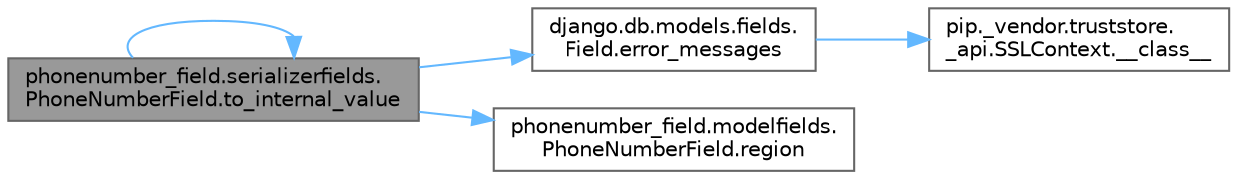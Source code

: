 digraph "phonenumber_field.serializerfields.PhoneNumberField.to_internal_value"
{
 // LATEX_PDF_SIZE
  bgcolor="transparent";
  edge [fontname=Helvetica,fontsize=10,labelfontname=Helvetica,labelfontsize=10];
  node [fontname=Helvetica,fontsize=10,shape=box,height=0.2,width=0.4];
  rankdir="LR";
  Node1 [id="Node000001",label="phonenumber_field.serializerfields.\lPhoneNumberField.to_internal_value",height=0.2,width=0.4,color="gray40", fillcolor="grey60", style="filled", fontcolor="black",tooltip=" "];
  Node1 -> Node2 [id="edge1_Node000001_Node000002",color="steelblue1",style="solid",tooltip=" "];
  Node2 [id="Node000002",label="django.db.models.fields.\lField.error_messages",height=0.2,width=0.4,color="grey40", fillcolor="white", style="filled",URL="$classdjango_1_1db_1_1models_1_1fields_1_1_field.html#a9c8939045e11d9e49a0c355a333250ad",tooltip=" "];
  Node2 -> Node3 [id="edge2_Node000002_Node000003",color="steelblue1",style="solid",tooltip=" "];
  Node3 [id="Node000003",label="pip._vendor.truststore.\l_api.SSLContext.__class__",height=0.2,width=0.4,color="grey40", fillcolor="white", style="filled",URL="$classpip_1_1__vendor_1_1truststore_1_1__api_1_1_s_s_l_context.html#a530861514f31eabaa3f513557d6e66de",tooltip=" "];
  Node1 -> Node4 [id="edge3_Node000001_Node000004",color="steelblue1",style="solid",tooltip=" "];
  Node4 [id="Node000004",label="phonenumber_field.modelfields.\lPhoneNumberField.region",height=0.2,width=0.4,color="grey40", fillcolor="white", style="filled",URL="$classphonenumber__field_1_1modelfields_1_1_phone_number_field.html#a50a735cfb3c0cf4ea6a2fe24a10eed89",tooltip=" "];
  Node1 -> Node1 [id="edge4_Node000001_Node000001",color="steelblue1",style="solid",tooltip=" "];
}
